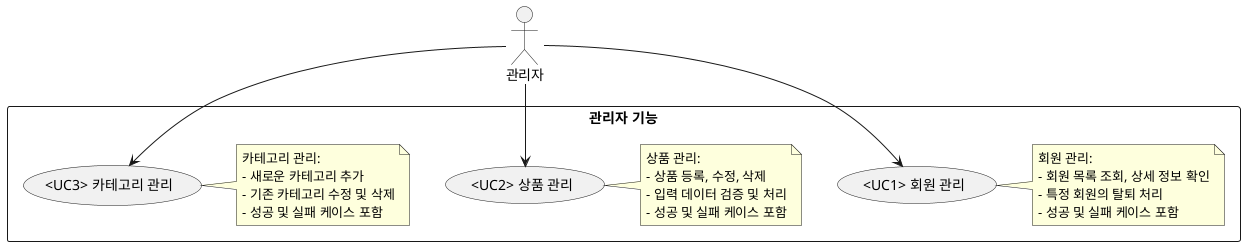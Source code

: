 @startuml
actor "관리자" as Admin

rectangle "관리자 기능" {

  usecase "<UC1> 회원 관리" as UC1
  note right of UC1
  회원 관리:
  - 회원 목록 조회, 상세 정보 확인
  - 특정 회원의 탈퇴 처리
  - 성공 및 실패 케이스 포함
  end note

  usecase "<UC2> 상품 관리" as UC2
  note right of UC2
  상품 관리:
  - 상품 등록, 수정, 삭제
  - 입력 데이터 검증 및 처리
  - 성공 및 실패 케이스 포함
  end note

  usecase "<UC3> 카테고리 관리" as UC3
  note right of UC3
  카테고리 관리:
  - 새로운 카테고리 추가
  - 기존 카테고리 수정 및 삭제
  - 성공 및 실패 케이스 포함
  end note
}

Admin --> UC1
Admin --> UC2
Admin --> UC3

@enduml
